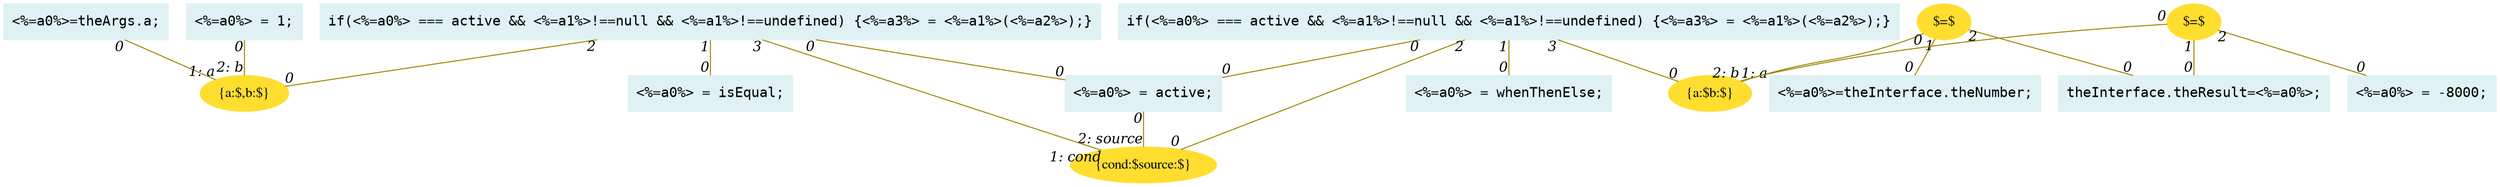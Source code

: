 digraph g{node_6808 [shape="ellipse", style="filled", color="#ffde2f", fontname="Times", label="{a:$,b:$}" ]
node_6867 [shape="ellipse", style="filled", color="#ffde2f", fontname="Times", label="{cond:$source:$}" ]
node_6868 [shape="ellipse", style="filled", color="#ffde2f", fontname="Times", label="{a:$b:$}" ]
node_6917 [shape="box", style="filled", color="#dff1f2", fontname="Courier", label="<%=a0%>=theArgs.a;
" ]
node_6919 [shape="box", style="filled", color="#dff1f2", fontname="Courier", label="<%=a0%>=theInterface.theNumber;
" ]
node_6921 [shape="box", style="filled", color="#dff1f2", fontname="Courier", label="theInterface.theResult=<%=a0%>;
" ]
node_6960 [shape="box", style="filled", color="#dff1f2", fontname="Courier", label="<%=a0%> = active;
" ]
node_6968 [shape="box", style="filled", color="#dff1f2", fontname="Courier", label="<%=a0%> = isEqual;
" ]
node_6970 [shape="box", style="filled", color="#dff1f2", fontname="Courier", label="<%=a0%> = whenThenElse;
" ]
node_6972 [shape="box", style="filled", color="#dff1f2", fontname="Courier", label="<%=a0%> = 1;
" ]
node_6974 [shape="box", style="filled", color="#dff1f2", fontname="Courier", label="<%=a0%> = -8000;
" ]
node_6976 [shape="box", style="filled", color="#dff1f2", fontname="Courier", label="if(<%=a0%> === active && <%=a1%>!==null && <%=a1%>!==undefined) {<%=a3%> = <%=a1%>(<%=a2%>);}
" ]
node_6981 [shape="box", style="filled", color="#dff1f2", fontname="Courier", label="if(<%=a0%> === active && <%=a1%>!==null && <%=a1%>!==undefined) {<%=a3%> = <%=a1%>(<%=a2%>);}
" ]
node_6986 [shape="ellipse", style="filled", color="#ffde2f", fontname="Times", label="$=$" ]
node_6990 [shape="ellipse", style="filled", color="#ffde2f", fontname="Times", label="$=$" ]
node_6917 -> node_6808 [dir=none, arrowHead=none, fontname="Times-Italic", arrowsize=1, color="#9d8400", label="",  headlabel="1: a", taillabel="0" ]
node_6960 -> node_6867 [dir=none, arrowHead=none, fontname="Times-Italic", arrowsize=1, color="#9d8400", label="",  headlabel="2: source", taillabel="0" ]
node_6972 -> node_6808 [dir=none, arrowHead=none, fontname="Times-Italic", arrowsize=1, color="#9d8400", label="",  headlabel="2: b", taillabel="0" ]
node_6976 -> node_6960 [dir=none, arrowHead=none, fontname="Times-Italic", arrowsize=1, color="#9d8400", label="",  headlabel="0", taillabel="0" ]
node_6976 -> node_6968 [dir=none, arrowHead=none, fontname="Times-Italic", arrowsize=1, color="#9d8400", label="",  headlabel="0", taillabel="1" ]
node_6976 -> node_6808 [dir=none, arrowHead=none, fontname="Times-Italic", arrowsize=1, color="#9d8400", label="",  headlabel="0", taillabel="2" ]
node_6976 -> node_6867 [dir=none, arrowHead=none, fontname="Times-Italic", arrowsize=1, color="#9d8400", label="",  headlabel="1: cond", taillabel="3" ]
node_6981 -> node_6960 [dir=none, arrowHead=none, fontname="Times-Italic", arrowsize=1, color="#9d8400", label="",  headlabel="0", taillabel="0" ]
node_6981 -> node_6970 [dir=none, arrowHead=none, fontname="Times-Italic", arrowsize=1, color="#9d8400", label="",  headlabel="0", taillabel="1" ]
node_6981 -> node_6867 [dir=none, arrowHead=none, fontname="Times-Italic", arrowsize=1, color="#9d8400", label="",  headlabel="0", taillabel="2" ]
node_6981 -> node_6868 [dir=none, arrowHead=none, fontname="Times-Italic", arrowsize=1, color="#9d8400", label="",  headlabel="0", taillabel="3" ]
node_6986 -> node_6868 [dir=none, arrowHead=none, fontname="Times-Italic", arrowsize=1, color="#9d8400", label="",  headlabel="1: a", taillabel="0" ]
node_6990 -> node_6974 [dir=none, arrowHead=none, fontname="Times-Italic", arrowsize=1, color="#9d8400", label="",  headlabel="0", taillabel="2" ]
node_6990 -> node_6868 [dir=none, arrowHead=none, fontname="Times-Italic", arrowsize=1, color="#9d8400", label="",  headlabel="2: b", taillabel="0" ]
node_6986 -> node_6919 [dir=none, arrowHead=none, fontname="Times-Italic", arrowsize=1, color="#9d8400", label="",  headlabel="0", taillabel="1" ]
node_6990 -> node_6921 [dir=none, arrowHead=none, fontname="Times-Italic", arrowsize=1, color="#9d8400", label="",  headlabel="0", taillabel="1" ]
node_6986 -> node_6921 [dir=none, arrowHead=none, fontname="Times-Italic", arrowsize=1, color="#9d8400", label="",  headlabel="0", taillabel="2" ]
}